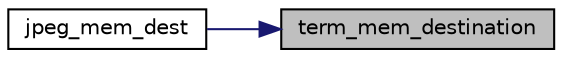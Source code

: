 digraph "term_mem_destination"
{
 // LATEX_PDF_SIZE
  bgcolor="transparent";
  edge [fontname="Helvetica",fontsize="10",labelfontname="Helvetica",labelfontsize="10"];
  node [fontname="Helvetica",fontsize="10",shape=record];
  rankdir="RL";
  Node26 [label="term_mem_destination",height=0.2,width=0.4,color="black", fillcolor="grey75", style="filled", fontcolor="black",tooltip=" "];
  Node26 -> Node27 [dir="back",color="midnightblue",fontsize="10",style="solid",fontname="Helvetica"];
  Node27 [label="jpeg_mem_dest",height=0.2,width=0.4,color="black",URL="$jdatadst_8c.html#a340d34198dc6e1052b498bf4a55a74df",tooltip=" "];
}
